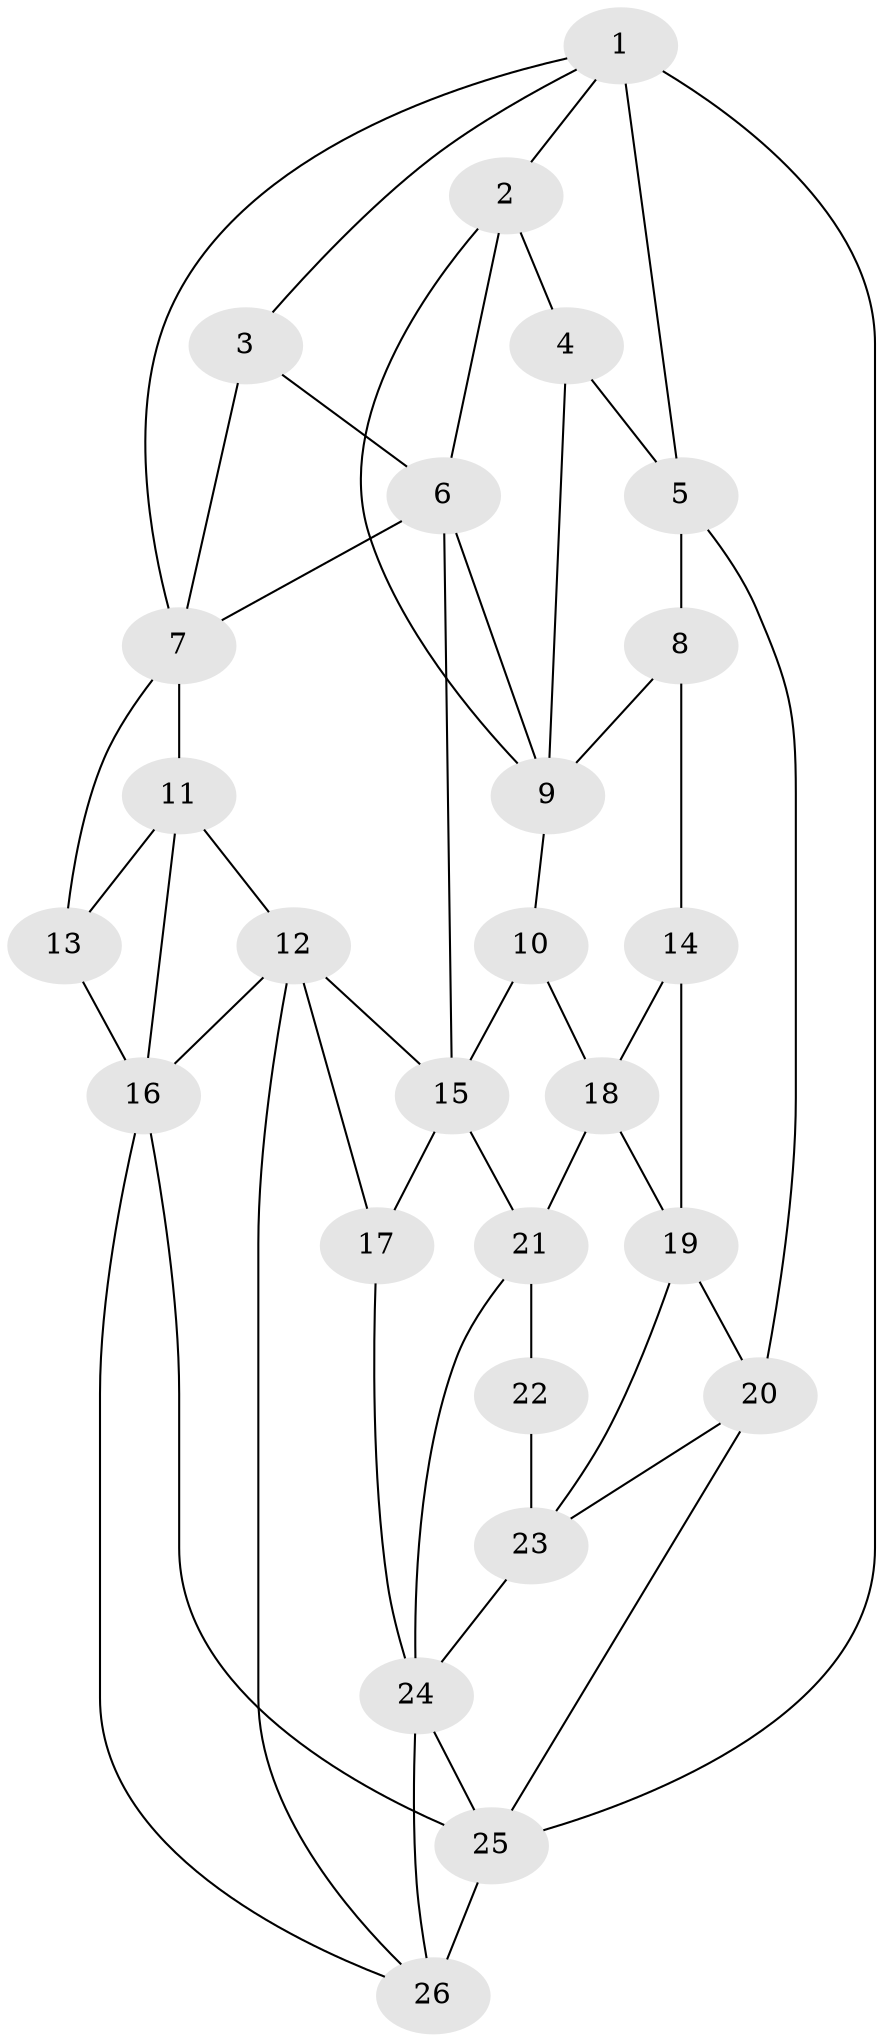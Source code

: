 // original degree distribution, {3: 0.03571428571428571, 6: 0.23809523809523808, 4: 0.23809523809523808, 5: 0.4880952380952381}
// Generated by graph-tools (version 1.1) at 2025/38/03/04/25 23:38:26]
// undirected, 26 vertices, 52 edges
graph export_dot {
  node [color=gray90,style=filled];
  1;
  2;
  3;
  4;
  5;
  6;
  7;
  8;
  9;
  10;
  11;
  12;
  13;
  14;
  15;
  16;
  17;
  18;
  19;
  20;
  21;
  22;
  23;
  24;
  25;
  26;
  1 -- 2 [weight=1.0];
  1 -- 3 [weight=1.0];
  1 -- 5 [weight=1.0];
  1 -- 7 [weight=1.0];
  1 -- 25 [weight=2.0];
  2 -- 4 [weight=1.0];
  2 -- 6 [weight=1.0];
  2 -- 9 [weight=1.0];
  3 -- 6 [weight=1.0];
  3 -- 7 [weight=1.0];
  4 -- 5 [weight=1.0];
  4 -- 9 [weight=2.0];
  5 -- 8 [weight=2.0];
  5 -- 20 [weight=1.0];
  6 -- 7 [weight=1.0];
  6 -- 9 [weight=1.0];
  6 -- 15 [weight=1.0];
  7 -- 11 [weight=1.0];
  7 -- 13 [weight=1.0];
  8 -- 9 [weight=1.0];
  8 -- 14 [weight=1.0];
  9 -- 10 [weight=1.0];
  10 -- 15 [weight=1.0];
  10 -- 18 [weight=1.0];
  11 -- 12 [weight=1.0];
  11 -- 13 [weight=2.0];
  11 -- 16 [weight=1.0];
  12 -- 15 [weight=1.0];
  12 -- 16 [weight=1.0];
  12 -- 17 [weight=1.0];
  12 -- 26 [weight=1.0];
  13 -- 16 [weight=1.0];
  14 -- 18 [weight=2.0];
  14 -- 19 [weight=1.0];
  15 -- 17 [weight=2.0];
  15 -- 21 [weight=1.0];
  16 -- 25 [weight=1.0];
  16 -- 26 [weight=1.0];
  17 -- 24 [weight=1.0];
  18 -- 19 [weight=1.0];
  18 -- 21 [weight=1.0];
  19 -- 20 [weight=1.0];
  19 -- 23 [weight=1.0];
  20 -- 23 [weight=1.0];
  20 -- 25 [weight=1.0];
  21 -- 22 [weight=2.0];
  21 -- 24 [weight=1.0];
  22 -- 23 [weight=2.0];
  23 -- 24 [weight=1.0];
  24 -- 25 [weight=1.0];
  24 -- 26 [weight=1.0];
  25 -- 26 [weight=3.0];
}
